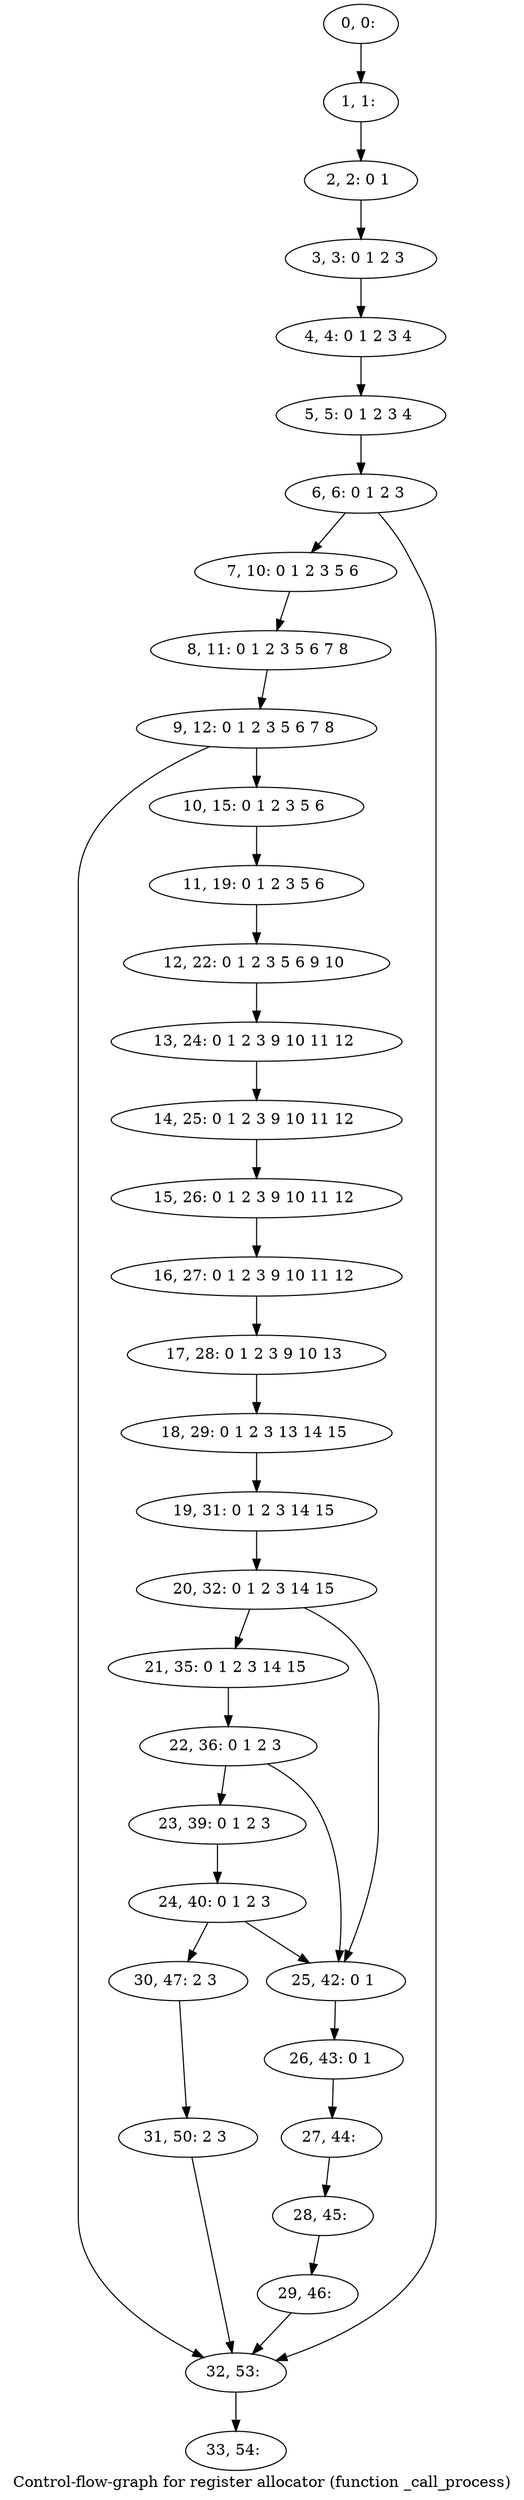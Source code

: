 digraph G {
graph [label="Control-flow-graph for register allocator (function _call_process)"]
0[label="0, 0: "];
1[label="1, 1: "];
2[label="2, 2: 0 1 "];
3[label="3, 3: 0 1 2 3 "];
4[label="4, 4: 0 1 2 3 4 "];
5[label="5, 5: 0 1 2 3 4 "];
6[label="6, 6: 0 1 2 3 "];
7[label="7, 10: 0 1 2 3 5 6 "];
8[label="8, 11: 0 1 2 3 5 6 7 8 "];
9[label="9, 12: 0 1 2 3 5 6 7 8 "];
10[label="10, 15: 0 1 2 3 5 6 "];
11[label="11, 19: 0 1 2 3 5 6 "];
12[label="12, 22: 0 1 2 3 5 6 9 10 "];
13[label="13, 24: 0 1 2 3 9 10 11 12 "];
14[label="14, 25: 0 1 2 3 9 10 11 12 "];
15[label="15, 26: 0 1 2 3 9 10 11 12 "];
16[label="16, 27: 0 1 2 3 9 10 11 12 "];
17[label="17, 28: 0 1 2 3 9 10 13 "];
18[label="18, 29: 0 1 2 3 13 14 15 "];
19[label="19, 31: 0 1 2 3 14 15 "];
20[label="20, 32: 0 1 2 3 14 15 "];
21[label="21, 35: 0 1 2 3 14 15 "];
22[label="22, 36: 0 1 2 3 "];
23[label="23, 39: 0 1 2 3 "];
24[label="24, 40: 0 1 2 3 "];
25[label="25, 42: 0 1 "];
26[label="26, 43: 0 1 "];
27[label="27, 44: "];
28[label="28, 45: "];
29[label="29, 46: "];
30[label="30, 47: 2 3 "];
31[label="31, 50: 2 3 "];
32[label="32, 53: "];
33[label="33, 54: "];
0->1 ;
1->2 ;
2->3 ;
3->4 ;
4->5 ;
5->6 ;
6->7 ;
6->32 ;
7->8 ;
8->9 ;
9->10 ;
9->32 ;
10->11 ;
11->12 ;
12->13 ;
13->14 ;
14->15 ;
15->16 ;
16->17 ;
17->18 ;
18->19 ;
19->20 ;
20->21 ;
20->25 ;
21->22 ;
22->23 ;
22->25 ;
23->24 ;
24->25 ;
24->30 ;
25->26 ;
26->27 ;
27->28 ;
28->29 ;
29->32 ;
30->31 ;
31->32 ;
32->33 ;
}
